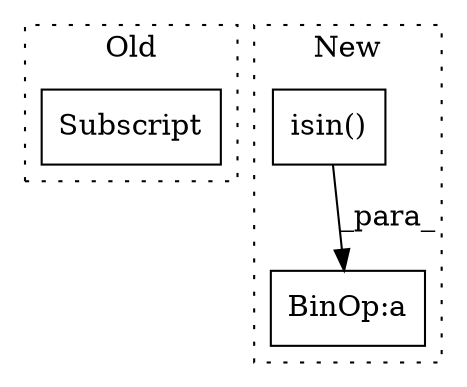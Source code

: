 digraph G {
subgraph cluster0 {
1 [label="Subscript" a="63" s="2866,0" l="17,0" shape="box"];
label = "Old";
style="dotted";
}
subgraph cluster1 {
2 [label="isin()" a="75" s="2786" l="70" shape="box"];
3 [label="BinOp:a" a="82" s="2856" l="3" shape="box"];
label = "New";
style="dotted";
}
2 -> 3 [label="_para_"];
}